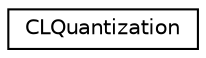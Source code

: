 digraph "Graphical Class Hierarchy"
{
 // LATEX_PDF_SIZE
  edge [fontname="Helvetica",fontsize="10",labelfontname="Helvetica",labelfontsize="10"];
  node [fontname="Helvetica",fontsize="10",shape=record];
  rankdir="LR";
  Node0 [label="CLQuantization",height=0.2,width=0.4,color="black", fillcolor="white", style="filled",URL="$structarm__compute_1_1_c_l_quantization.xhtml",tooltip="OpenCL quantization data."];
}
